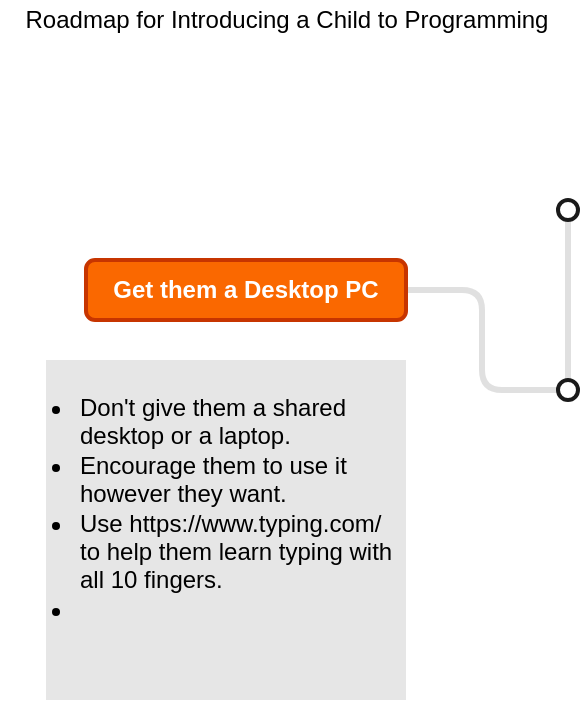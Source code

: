 <mxfile version="13.7.7" type="github">
  <diagram id="ADbIuRsIv5Hx8pPA25rk" name="Page-1">
    <mxGraphModel dx="1102" dy="610" grid="1" gridSize="10" guides="1" tooltips="1" connect="1" arrows="1" fold="1" page="1" pageScale="1" pageWidth="850" pageHeight="1100" math="0" shadow="0">
      <root>
        <mxCell id="0" />
        <mxCell id="1" parent="0" />
        <mxCell id="pJR2RmS9D6GU43mJmb3n-33" value="" style="edgeStyle=elbowEdgeStyle;rounded=1;orthogonalLoop=1;jettySize=auto;html=1;endArrow=none;endFill=0;strokeColor=#999999;strokeWidth=3;opacity=30;" parent="1" source="pJR2RmS9D6GU43mJmb3n-24" target="pJR2RmS9D6GU43mJmb3n-32" edge="1">
          <mxGeometry relative="1" as="geometry" />
        </mxCell>
        <mxCell id="pJR2RmS9D6GU43mJmb3n-24" value="" style="ellipse;whiteSpace=wrap;html=1;aspect=fixed;fontColor=#ffffff;fillColor=none;strokeWidth=2;strokeColor=#1A1A1A;" parent="1" vertex="1">
          <mxGeometry x="356" y="270" width="10" height="10" as="geometry" />
        </mxCell>
        <mxCell id="pJR2RmS9D6GU43mJmb3n-34" style="edgeStyle=elbowEdgeStyle;rounded=1;orthogonalLoop=1;jettySize=auto;html=1;entryX=0;entryY=0.5;entryDx=0;entryDy=0;endArrow=none;endFill=0;strokeColor=#999999;strokeWidth=3;opacity=30;" parent="1" source="pJR2RmS9D6GU43mJmb3n-29" target="pJR2RmS9D6GU43mJmb3n-32" edge="1">
          <mxGeometry relative="1" as="geometry" />
        </mxCell>
        <mxCell id="pJR2RmS9D6GU43mJmb3n-29" value="Get them a Desktop PC" style="rounded=1;whiteSpace=wrap;html=1;strokeColor=#C73500;strokeWidth=2;fillColor=#fa6800;fontColor=#ffffff;fontStyle=1" parent="1" vertex="1">
          <mxGeometry x="120" y="300" width="160" height="30" as="geometry" />
        </mxCell>
        <mxCell id="pJR2RmS9D6GU43mJmb3n-31" value="Roadmap for Introducing a Child to Programming" style="text;html=1;align=center;verticalAlign=middle;resizable=0;points=[];autosize=1;" parent="1" vertex="1">
          <mxGeometry x="80" y="170" width="280" height="20" as="geometry" />
        </mxCell>
        <mxCell id="pJR2RmS9D6GU43mJmb3n-32" value="" style="ellipse;whiteSpace=wrap;html=1;aspect=fixed;fontColor=#ffffff;fillColor=none;strokeWidth=2;strokeColor=#1A1A1A;" parent="1" vertex="1">
          <mxGeometry x="356" y="360" width="10" height="10" as="geometry" />
        </mxCell>
        <mxCell id="dCMkaDBT27g6itsRyK8f-1" value="&lt;ul&gt;&lt;li&gt;Don&#39;t give them a shared desktop or a laptop.&lt;/li&gt;&lt;li&gt;Encourage them to use it however they want.&lt;/li&gt;&lt;li&gt;Use https://www.typing.com/ to help them learn typing with all 10 fingers.&lt;/li&gt;&lt;li&gt;&lt;br&gt;&lt;/li&gt;&lt;/ul&gt;" style="rounded=0;whiteSpace=wrap;html=1;strokeWidth=1;align=left;strokeColor=none;fillColor=#E6E6E6;verticalAlign=top;spacing=0;spacingLeft=-23;spacingRight=4;" vertex="1" parent="1">
          <mxGeometry x="100" y="350" width="180" height="170" as="geometry" />
        </mxCell>
      </root>
    </mxGraphModel>
  </diagram>
</mxfile>
